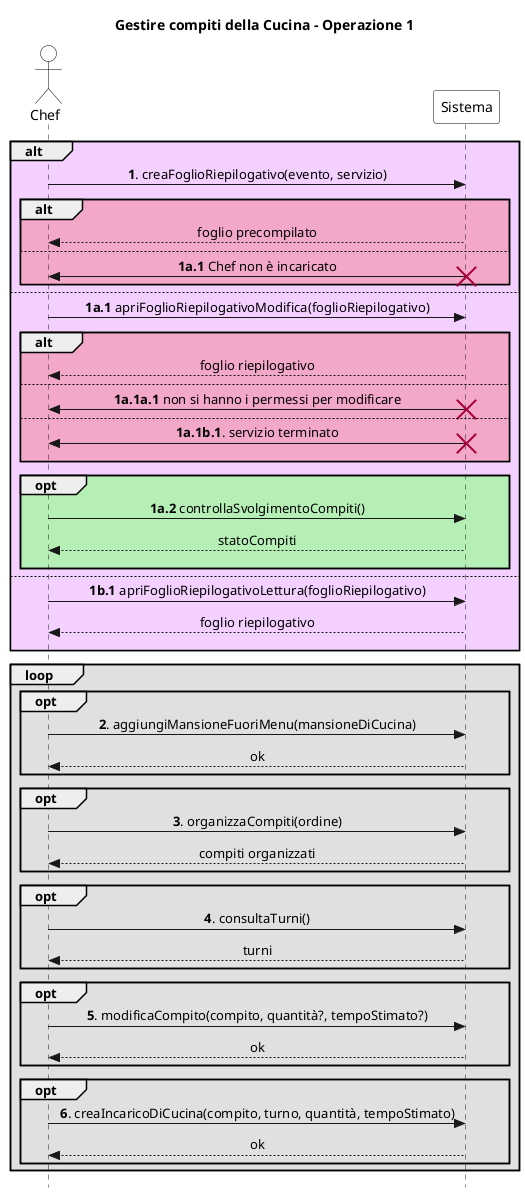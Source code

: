 @startuml
skinparam Style strictuml
skinparam SequenceMessageAlign center

skinparam sequence {
    ActorBorderColor Black
    ActorBackgroundColor White
    ParticipantBorderColor Black
    ParticipantBackgroundColor White
}

actor Chef
participant Sistema

title Gestire compiti della Cucina - Operazione 1

alt #f3d0ff
    Chef -> Sistema: **1**. creaFoglioRiepilogativo(evento, servizio)
    alt #f3a7c9
        return foglio precompilato
    else
        Chef <- Sistema: **1a.1** Chef non è incaricato
        destroy Sistema
    end
else
    Chef -> Sistema: **1a.1** apriFoglioRiepilogativoModifica(foglioRiepilogativo)
    alt #f3a7c9
        return foglio riepilogativo
    else
        Chef <- Sistema: **1a.1a.1** non si hanno i permessi per modificare
        destroy Sistema
    else
        Chef <- Sistema: **1a.1b.1**. servizio terminato
        destroy Sistema
        ||10||
    end

    opt #b6efb6
        Chef -> Sistema: **1a.2** controllaSvolgimentoCompiti()
        return statoCompiti
        ||10||
    end
else
    Chef -> Sistema: **1b.1** apriFoglioRiepilogativoLettura(foglioRiepilogativo)
    return foglio riepilogativo
    ||10||
end

loop #e0e0e0
    opt #e0e0e0
        Chef -> Sistema: **2**. aggiungiMansioneFuoriMenu(mansioneDiCucina)
        return ok
    end

    opt #e0e0e0
        Chef -> Sistema: **3**. organizzaCompiti(ordine)
        return compiti organizzati
    end

    opt #e0e0e0
        Chef -> Sistema: **4**. consultaTurni()
        return turni
    end

    opt #e0e0e0
        Chef -> Sistema: **5**. modificaCompito(compito, quantità?, tempoStimato?)
        return ok
    end

    opt #e0e0e0
        Chef -> Sistema: **6**. creaIncaricoDiCucina(compito, turno, quantità, tempoStimato)
        return ok
    end

end


@enduml